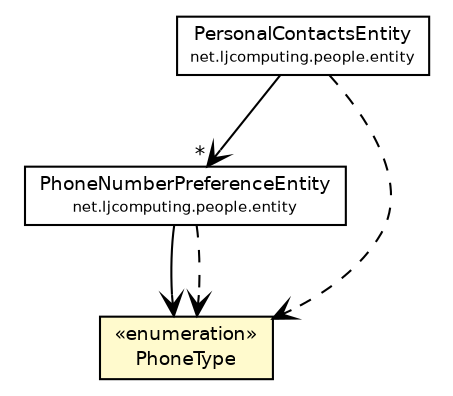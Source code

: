 #!/usr/local/bin/dot
#
# Class diagram 
# Generated by UMLGraph version R5_6 (http://www.umlgraph.org/)
#

digraph G {
	edge [fontname="Helvetica",fontsize=10,labelfontname="Helvetica",labelfontsize=10];
	node [fontname="Helvetica",fontsize=10,shape=plaintext];
	nodesep=0.25;
	ranksep=0.5;
	// net.ljcomputing.people.entity.PersonalContactsEntity
	c1838 [label=<<table title="net.ljcomputing.people.entity.PersonalContactsEntity" border="0" cellborder="1" cellspacing="0" cellpadding="2" port="p" href="../entity/PersonalContactsEntity.html">
		<tr><td><table border="0" cellspacing="0" cellpadding="1">
<tr><td align="center" balign="center"> PersonalContactsEntity </td></tr>
<tr><td align="center" balign="center"><font point-size="7.0"> net.ljcomputing.people.entity </font></td></tr>
		</table></td></tr>
		</table>>, URL="../entity/PersonalContactsEntity.html", fontname="Helvetica", fontcolor="black", fontsize=9.0];
	// net.ljcomputing.people.entity.PhoneNumberPreferenceEntity
	c1843 [label=<<table title="net.ljcomputing.people.entity.PhoneNumberPreferenceEntity" border="0" cellborder="1" cellspacing="0" cellpadding="2" port="p" href="../entity/PhoneNumberPreferenceEntity.html">
		<tr><td><table border="0" cellspacing="0" cellpadding="1">
<tr><td align="center" balign="center"> PhoneNumberPreferenceEntity </td></tr>
<tr><td align="center" balign="center"><font point-size="7.0"> net.ljcomputing.people.entity </font></td></tr>
		</table></td></tr>
		</table>>, URL="../entity/PhoneNumberPreferenceEntity.html", fontname="Helvetica", fontcolor="black", fontsize=9.0];
	// net.ljcomputing.people.domain.PhoneType
	c1856 [label=<<table title="net.ljcomputing.people.domain.PhoneType" border="0" cellborder="1" cellspacing="0" cellpadding="2" port="p" bgcolor="lemonChiffon" href="./PhoneType.html">
		<tr><td><table border="0" cellspacing="0" cellpadding="1">
<tr><td align="center" balign="center"> &#171;enumeration&#187; </td></tr>
<tr><td align="center" balign="center"> PhoneType </td></tr>
		</table></td></tr>
		</table>>, URL="./PhoneType.html", fontname="Helvetica", fontcolor="black", fontsize=9.0];
	// net.ljcomputing.people.entity.PersonalContactsEntity NAVASSOC net.ljcomputing.people.entity.PhoneNumberPreferenceEntity
	c1838:p -> c1843:p [taillabel="", label="", headlabel="*", fontname="Helvetica", fontcolor="black", fontsize=10.0, color="black", arrowhead=open];
	// net.ljcomputing.people.entity.PhoneNumberPreferenceEntity NAVASSOC net.ljcomputing.people.domain.PhoneType
	c1843:p -> c1856:p [taillabel="", label="", headlabel="", fontname="Helvetica", fontcolor="black", fontsize=10.0, color="black", arrowhead=open];
	// net.ljcomputing.people.entity.PersonalContactsEntity DEPEND net.ljcomputing.people.domain.PhoneType
	c1838:p -> c1856:p [taillabel="", label="", headlabel="", fontname="Helvetica", fontcolor="black", fontsize=10.0, color="black", arrowhead=open, style=dashed];
	// net.ljcomputing.people.entity.PhoneNumberPreferenceEntity DEPEND net.ljcomputing.people.domain.PhoneType
	c1843:p -> c1856:p [taillabel="", label="", headlabel="", fontname="Helvetica", fontcolor="black", fontsize=10.0, color="black", arrowhead=open, style=dashed];
}

